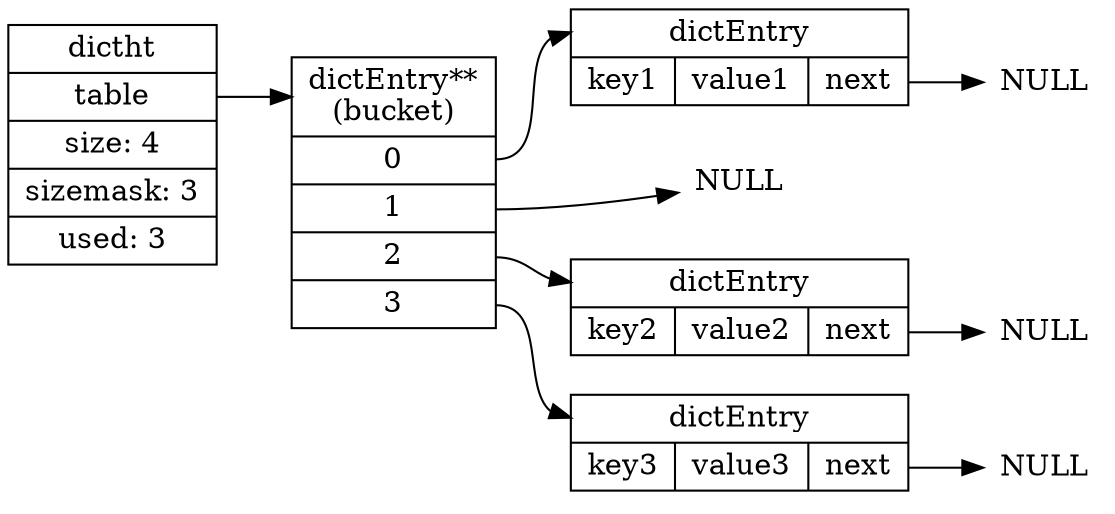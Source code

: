 digraph hash_table_example {

    // setting

    rankdir = LR;

    node[shape=record];

    // nodes

    ht1 [label="<dictht>dictht |<table> table | size: 4 | sizemask: 3 | used: 3"];

    bucket [label="<head>dictEntry**\n(bucket) |<table0> 0 |<table1> 1 |<table2> 2 |<table3> 3 "];

    pair_1 [label="<head>dictEntry |{key1 | value1 |<next>next}"];

    pair_2 [label="<head>dictEntry |{key2 | value2 |<next>next}"];

    pair_3 [label="<head>dictEntry |{key3 | value3 |<next>next}"];

    null0 [label="NULL", shape=plaintext];
    null1 [label="NULL", shape=plaintext];
    null2 [label="NULL", shape=plaintext];
    null3 [label="NULL", shape=plaintext];

    // lines

    ht1:table -> bucket:head;

    bucket:table0 -> pair_1:head; pair_1:next -> null0;

    bucket:table1 -> null1;

    bucket:table2 -> pair_2:head; pair_2:next -> null2;

    bucket:table3 -> pair_3:head; pair_3:next -> null3;
}
